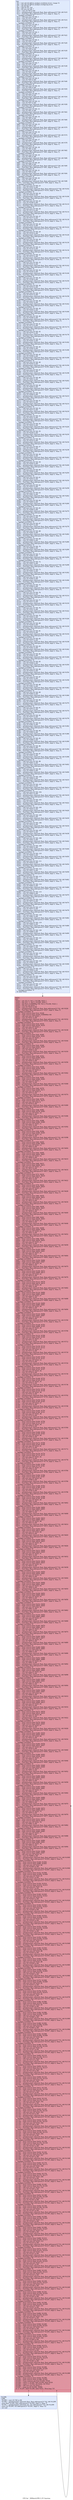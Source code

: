 digraph "CFG for '_Z6Match1PfS_S_Pi' function" {
	label="CFG for '_Z6Match1PfS_S_Pi' function";

	Node0x50b23f0 [shape=record,color="#3d50c3ff", style=filled, fillcolor="#b9d0f970",label="{%4:\l  %5 = tail call i32 @llvm.amdgcn.workitem.id.x(), !range !4\l  %6 = tail call i32 @llvm.amdgcn.workgroup.id.x()\l  %7 = shl i32 %6, 7\l  %8 = add i32 %7, %5\l  %9 = shl nsw i32 %8, 7\l  %10 = sext i32 %9 to i64\l  %11 = getelementptr inbounds float, float addrspace(1)* %0, i64 %10\l  %12 = load float, float addrspace(1)* %11, align 4, !tbaa !5,\l... !amdgpu.noclobber !9\l  %13 = add nuw nsw i32 %9, 1\l  %14 = sext i32 %13 to i64\l  %15 = getelementptr inbounds float, float addrspace(1)* %0, i64 %14\l  %16 = load float, float addrspace(1)* %15, align 4, !tbaa !5,\l... !amdgpu.noclobber !9\l  %17 = add nuw nsw i32 %9, 2\l  %18 = sext i32 %17 to i64\l  %19 = getelementptr inbounds float, float addrspace(1)* %0, i64 %18\l  %20 = load float, float addrspace(1)* %19, align 4, !tbaa !5,\l... !amdgpu.noclobber !9\l  %21 = add nuw nsw i32 %9, 3\l  %22 = sext i32 %21 to i64\l  %23 = getelementptr inbounds float, float addrspace(1)* %0, i64 %22\l  %24 = load float, float addrspace(1)* %23, align 4, !tbaa !5,\l... !amdgpu.noclobber !9\l  %25 = add nuw nsw i32 %9, 4\l  %26 = sext i32 %25 to i64\l  %27 = getelementptr inbounds float, float addrspace(1)* %0, i64 %26\l  %28 = load float, float addrspace(1)* %27, align 4, !tbaa !5,\l... !amdgpu.noclobber !9\l  %29 = add nuw nsw i32 %9, 5\l  %30 = sext i32 %29 to i64\l  %31 = getelementptr inbounds float, float addrspace(1)* %0, i64 %30\l  %32 = load float, float addrspace(1)* %31, align 4, !tbaa !5,\l... !amdgpu.noclobber !9\l  %33 = add nuw nsw i32 %9, 6\l  %34 = sext i32 %33 to i64\l  %35 = getelementptr inbounds float, float addrspace(1)* %0, i64 %34\l  %36 = load float, float addrspace(1)* %35, align 4, !tbaa !5,\l... !amdgpu.noclobber !9\l  %37 = add nuw nsw i32 %9, 7\l  %38 = sext i32 %37 to i64\l  %39 = getelementptr inbounds float, float addrspace(1)* %0, i64 %38\l  %40 = load float, float addrspace(1)* %39, align 4, !tbaa !5,\l... !amdgpu.noclobber !9\l  %41 = add nuw nsw i32 %9, 8\l  %42 = sext i32 %41 to i64\l  %43 = getelementptr inbounds float, float addrspace(1)* %0, i64 %42\l  %44 = load float, float addrspace(1)* %43, align 4, !tbaa !5,\l... !amdgpu.noclobber !9\l  %45 = add nuw nsw i32 %9, 9\l  %46 = sext i32 %45 to i64\l  %47 = getelementptr inbounds float, float addrspace(1)* %0, i64 %46\l  %48 = load float, float addrspace(1)* %47, align 4, !tbaa !5,\l... !amdgpu.noclobber !9\l  %49 = add nuw nsw i32 %9, 10\l  %50 = sext i32 %49 to i64\l  %51 = getelementptr inbounds float, float addrspace(1)* %0, i64 %50\l  %52 = load float, float addrspace(1)* %51, align 4, !tbaa !5,\l... !amdgpu.noclobber !9\l  %53 = add nuw nsw i32 %9, 11\l  %54 = sext i32 %53 to i64\l  %55 = getelementptr inbounds float, float addrspace(1)* %0, i64 %54\l  %56 = load float, float addrspace(1)* %55, align 4, !tbaa !5,\l... !amdgpu.noclobber !9\l  %57 = add nuw nsw i32 %9, 12\l  %58 = sext i32 %57 to i64\l  %59 = getelementptr inbounds float, float addrspace(1)* %0, i64 %58\l  %60 = load float, float addrspace(1)* %59, align 4, !tbaa !5,\l... !amdgpu.noclobber !9\l  %61 = add nuw nsw i32 %9, 13\l  %62 = sext i32 %61 to i64\l  %63 = getelementptr inbounds float, float addrspace(1)* %0, i64 %62\l  %64 = load float, float addrspace(1)* %63, align 4, !tbaa !5,\l... !amdgpu.noclobber !9\l  %65 = add nuw nsw i32 %9, 14\l  %66 = sext i32 %65 to i64\l  %67 = getelementptr inbounds float, float addrspace(1)* %0, i64 %66\l  %68 = load float, float addrspace(1)* %67, align 4, !tbaa !5,\l... !amdgpu.noclobber !9\l  %69 = add nuw nsw i32 %9, 15\l  %70 = sext i32 %69 to i64\l  %71 = getelementptr inbounds float, float addrspace(1)* %0, i64 %70\l  %72 = load float, float addrspace(1)* %71, align 4, !tbaa !5,\l... !amdgpu.noclobber !9\l  %73 = add nuw nsw i32 %9, 16\l  %74 = sext i32 %73 to i64\l  %75 = getelementptr inbounds float, float addrspace(1)* %0, i64 %74\l  %76 = load float, float addrspace(1)* %75, align 4, !tbaa !5,\l... !amdgpu.noclobber !9\l  %77 = add nuw nsw i32 %9, 17\l  %78 = sext i32 %77 to i64\l  %79 = getelementptr inbounds float, float addrspace(1)* %0, i64 %78\l  %80 = load float, float addrspace(1)* %79, align 4, !tbaa !5,\l... !amdgpu.noclobber !9\l  %81 = add nuw nsw i32 %9, 18\l  %82 = sext i32 %81 to i64\l  %83 = getelementptr inbounds float, float addrspace(1)* %0, i64 %82\l  %84 = load float, float addrspace(1)* %83, align 4, !tbaa !5,\l... !amdgpu.noclobber !9\l  %85 = add nuw nsw i32 %9, 19\l  %86 = sext i32 %85 to i64\l  %87 = getelementptr inbounds float, float addrspace(1)* %0, i64 %86\l  %88 = load float, float addrspace(1)* %87, align 4, !tbaa !5,\l... !amdgpu.noclobber !9\l  %89 = add nuw nsw i32 %9, 20\l  %90 = sext i32 %89 to i64\l  %91 = getelementptr inbounds float, float addrspace(1)* %0, i64 %90\l  %92 = load float, float addrspace(1)* %91, align 4, !tbaa !5,\l... !amdgpu.noclobber !9\l  %93 = add nuw nsw i32 %9, 21\l  %94 = sext i32 %93 to i64\l  %95 = getelementptr inbounds float, float addrspace(1)* %0, i64 %94\l  %96 = load float, float addrspace(1)* %95, align 4, !tbaa !5,\l... !amdgpu.noclobber !9\l  %97 = add nuw nsw i32 %9, 22\l  %98 = sext i32 %97 to i64\l  %99 = getelementptr inbounds float, float addrspace(1)* %0, i64 %98\l  %100 = load float, float addrspace(1)* %99, align 4, !tbaa !5,\l... !amdgpu.noclobber !9\l  %101 = add nuw nsw i32 %9, 23\l  %102 = sext i32 %101 to i64\l  %103 = getelementptr inbounds float, float addrspace(1)* %0, i64 %102\l  %104 = load float, float addrspace(1)* %103, align 4, !tbaa !5,\l... !amdgpu.noclobber !9\l  %105 = add nuw nsw i32 %9, 24\l  %106 = sext i32 %105 to i64\l  %107 = getelementptr inbounds float, float addrspace(1)* %0, i64 %106\l  %108 = load float, float addrspace(1)* %107, align 4, !tbaa !5,\l... !amdgpu.noclobber !9\l  %109 = add nuw nsw i32 %9, 25\l  %110 = sext i32 %109 to i64\l  %111 = getelementptr inbounds float, float addrspace(1)* %0, i64 %110\l  %112 = load float, float addrspace(1)* %111, align 4, !tbaa !5,\l... !amdgpu.noclobber !9\l  %113 = add nuw nsw i32 %9, 26\l  %114 = sext i32 %113 to i64\l  %115 = getelementptr inbounds float, float addrspace(1)* %0, i64 %114\l  %116 = load float, float addrspace(1)* %115, align 4, !tbaa !5,\l... !amdgpu.noclobber !9\l  %117 = add nuw nsw i32 %9, 27\l  %118 = sext i32 %117 to i64\l  %119 = getelementptr inbounds float, float addrspace(1)* %0, i64 %118\l  %120 = load float, float addrspace(1)* %119, align 4, !tbaa !5,\l... !amdgpu.noclobber !9\l  %121 = add nuw nsw i32 %9, 28\l  %122 = sext i32 %121 to i64\l  %123 = getelementptr inbounds float, float addrspace(1)* %0, i64 %122\l  %124 = load float, float addrspace(1)* %123, align 4, !tbaa !5,\l... !amdgpu.noclobber !9\l  %125 = add nuw nsw i32 %9, 29\l  %126 = sext i32 %125 to i64\l  %127 = getelementptr inbounds float, float addrspace(1)* %0, i64 %126\l  %128 = load float, float addrspace(1)* %127, align 4, !tbaa !5,\l... !amdgpu.noclobber !9\l  %129 = add nuw nsw i32 %9, 30\l  %130 = sext i32 %129 to i64\l  %131 = getelementptr inbounds float, float addrspace(1)* %0, i64 %130\l  %132 = load float, float addrspace(1)* %131, align 4, !tbaa !5,\l... !amdgpu.noclobber !9\l  %133 = add nuw nsw i32 %9, 31\l  %134 = sext i32 %133 to i64\l  %135 = getelementptr inbounds float, float addrspace(1)* %0, i64 %134\l  %136 = load float, float addrspace(1)* %135, align 4, !tbaa !5,\l... !amdgpu.noclobber !9\l  %137 = add nuw nsw i32 %9, 32\l  %138 = sext i32 %137 to i64\l  %139 = getelementptr inbounds float, float addrspace(1)* %0, i64 %138\l  %140 = load float, float addrspace(1)* %139, align 4, !tbaa !5,\l... !amdgpu.noclobber !9\l  %141 = add nuw nsw i32 %9, 33\l  %142 = sext i32 %141 to i64\l  %143 = getelementptr inbounds float, float addrspace(1)* %0, i64 %142\l  %144 = load float, float addrspace(1)* %143, align 4, !tbaa !5,\l... !amdgpu.noclobber !9\l  %145 = add nuw nsw i32 %9, 34\l  %146 = sext i32 %145 to i64\l  %147 = getelementptr inbounds float, float addrspace(1)* %0, i64 %146\l  %148 = load float, float addrspace(1)* %147, align 4, !tbaa !5,\l... !amdgpu.noclobber !9\l  %149 = add nuw nsw i32 %9, 35\l  %150 = sext i32 %149 to i64\l  %151 = getelementptr inbounds float, float addrspace(1)* %0, i64 %150\l  %152 = load float, float addrspace(1)* %151, align 4, !tbaa !5,\l... !amdgpu.noclobber !9\l  %153 = add nuw nsw i32 %9, 36\l  %154 = sext i32 %153 to i64\l  %155 = getelementptr inbounds float, float addrspace(1)* %0, i64 %154\l  %156 = load float, float addrspace(1)* %155, align 4, !tbaa !5,\l... !amdgpu.noclobber !9\l  %157 = add nuw nsw i32 %9, 37\l  %158 = sext i32 %157 to i64\l  %159 = getelementptr inbounds float, float addrspace(1)* %0, i64 %158\l  %160 = load float, float addrspace(1)* %159, align 4, !tbaa !5,\l... !amdgpu.noclobber !9\l  %161 = add nuw nsw i32 %9, 38\l  %162 = sext i32 %161 to i64\l  %163 = getelementptr inbounds float, float addrspace(1)* %0, i64 %162\l  %164 = load float, float addrspace(1)* %163, align 4, !tbaa !5,\l... !amdgpu.noclobber !9\l  %165 = add nuw nsw i32 %9, 39\l  %166 = sext i32 %165 to i64\l  %167 = getelementptr inbounds float, float addrspace(1)* %0, i64 %166\l  %168 = load float, float addrspace(1)* %167, align 4, !tbaa !5,\l... !amdgpu.noclobber !9\l  %169 = add nuw nsw i32 %9, 40\l  %170 = sext i32 %169 to i64\l  %171 = getelementptr inbounds float, float addrspace(1)* %0, i64 %170\l  %172 = load float, float addrspace(1)* %171, align 4, !tbaa !5,\l... !amdgpu.noclobber !9\l  %173 = add nuw nsw i32 %9, 41\l  %174 = sext i32 %173 to i64\l  %175 = getelementptr inbounds float, float addrspace(1)* %0, i64 %174\l  %176 = load float, float addrspace(1)* %175, align 4, !tbaa !5,\l... !amdgpu.noclobber !9\l  %177 = add nuw nsw i32 %9, 42\l  %178 = sext i32 %177 to i64\l  %179 = getelementptr inbounds float, float addrspace(1)* %0, i64 %178\l  %180 = load float, float addrspace(1)* %179, align 4, !tbaa !5,\l... !amdgpu.noclobber !9\l  %181 = add nuw nsw i32 %9, 43\l  %182 = sext i32 %181 to i64\l  %183 = getelementptr inbounds float, float addrspace(1)* %0, i64 %182\l  %184 = load float, float addrspace(1)* %183, align 4, !tbaa !5,\l... !amdgpu.noclobber !9\l  %185 = add nuw nsw i32 %9, 44\l  %186 = sext i32 %185 to i64\l  %187 = getelementptr inbounds float, float addrspace(1)* %0, i64 %186\l  %188 = load float, float addrspace(1)* %187, align 4, !tbaa !5,\l... !amdgpu.noclobber !9\l  %189 = add nuw nsw i32 %9, 45\l  %190 = sext i32 %189 to i64\l  %191 = getelementptr inbounds float, float addrspace(1)* %0, i64 %190\l  %192 = load float, float addrspace(1)* %191, align 4, !tbaa !5,\l... !amdgpu.noclobber !9\l  %193 = add nuw nsw i32 %9, 46\l  %194 = sext i32 %193 to i64\l  %195 = getelementptr inbounds float, float addrspace(1)* %0, i64 %194\l  %196 = load float, float addrspace(1)* %195, align 4, !tbaa !5,\l... !amdgpu.noclobber !9\l  %197 = add nuw nsw i32 %9, 47\l  %198 = sext i32 %197 to i64\l  %199 = getelementptr inbounds float, float addrspace(1)* %0, i64 %198\l  %200 = load float, float addrspace(1)* %199, align 4, !tbaa !5,\l... !amdgpu.noclobber !9\l  %201 = add nuw nsw i32 %9, 48\l  %202 = sext i32 %201 to i64\l  %203 = getelementptr inbounds float, float addrspace(1)* %0, i64 %202\l  %204 = load float, float addrspace(1)* %203, align 4, !tbaa !5,\l... !amdgpu.noclobber !9\l  %205 = add nuw nsw i32 %9, 49\l  %206 = sext i32 %205 to i64\l  %207 = getelementptr inbounds float, float addrspace(1)* %0, i64 %206\l  %208 = load float, float addrspace(1)* %207, align 4, !tbaa !5,\l... !amdgpu.noclobber !9\l  %209 = add nuw nsw i32 %9, 50\l  %210 = sext i32 %209 to i64\l  %211 = getelementptr inbounds float, float addrspace(1)* %0, i64 %210\l  %212 = load float, float addrspace(1)* %211, align 4, !tbaa !5,\l... !amdgpu.noclobber !9\l  %213 = add nuw nsw i32 %9, 51\l  %214 = sext i32 %213 to i64\l  %215 = getelementptr inbounds float, float addrspace(1)* %0, i64 %214\l  %216 = load float, float addrspace(1)* %215, align 4, !tbaa !5,\l... !amdgpu.noclobber !9\l  %217 = add nuw nsw i32 %9, 52\l  %218 = sext i32 %217 to i64\l  %219 = getelementptr inbounds float, float addrspace(1)* %0, i64 %218\l  %220 = load float, float addrspace(1)* %219, align 4, !tbaa !5,\l... !amdgpu.noclobber !9\l  %221 = add nuw nsw i32 %9, 53\l  %222 = sext i32 %221 to i64\l  %223 = getelementptr inbounds float, float addrspace(1)* %0, i64 %222\l  %224 = load float, float addrspace(1)* %223, align 4, !tbaa !5,\l... !amdgpu.noclobber !9\l  %225 = add nuw nsw i32 %9, 54\l  %226 = sext i32 %225 to i64\l  %227 = getelementptr inbounds float, float addrspace(1)* %0, i64 %226\l  %228 = load float, float addrspace(1)* %227, align 4, !tbaa !5,\l... !amdgpu.noclobber !9\l  %229 = add nuw nsw i32 %9, 55\l  %230 = sext i32 %229 to i64\l  %231 = getelementptr inbounds float, float addrspace(1)* %0, i64 %230\l  %232 = load float, float addrspace(1)* %231, align 4, !tbaa !5,\l... !amdgpu.noclobber !9\l  %233 = add nuw nsw i32 %9, 56\l  %234 = sext i32 %233 to i64\l  %235 = getelementptr inbounds float, float addrspace(1)* %0, i64 %234\l  %236 = load float, float addrspace(1)* %235, align 4, !tbaa !5,\l... !amdgpu.noclobber !9\l  %237 = add nuw nsw i32 %9, 57\l  %238 = sext i32 %237 to i64\l  %239 = getelementptr inbounds float, float addrspace(1)* %0, i64 %238\l  %240 = load float, float addrspace(1)* %239, align 4, !tbaa !5,\l... !amdgpu.noclobber !9\l  %241 = add nuw nsw i32 %9, 58\l  %242 = sext i32 %241 to i64\l  %243 = getelementptr inbounds float, float addrspace(1)* %0, i64 %242\l  %244 = load float, float addrspace(1)* %243, align 4, !tbaa !5,\l... !amdgpu.noclobber !9\l  %245 = add nuw nsw i32 %9, 59\l  %246 = sext i32 %245 to i64\l  %247 = getelementptr inbounds float, float addrspace(1)* %0, i64 %246\l  %248 = load float, float addrspace(1)* %247, align 4, !tbaa !5,\l... !amdgpu.noclobber !9\l  %249 = add nuw nsw i32 %9, 60\l  %250 = sext i32 %249 to i64\l  %251 = getelementptr inbounds float, float addrspace(1)* %0, i64 %250\l  %252 = load float, float addrspace(1)* %251, align 4, !tbaa !5,\l... !amdgpu.noclobber !9\l  %253 = add nuw nsw i32 %9, 61\l  %254 = sext i32 %253 to i64\l  %255 = getelementptr inbounds float, float addrspace(1)* %0, i64 %254\l  %256 = load float, float addrspace(1)* %255, align 4, !tbaa !5,\l... !amdgpu.noclobber !9\l  %257 = add nuw nsw i32 %9, 62\l  %258 = sext i32 %257 to i64\l  %259 = getelementptr inbounds float, float addrspace(1)* %0, i64 %258\l  %260 = load float, float addrspace(1)* %259, align 4, !tbaa !5,\l... !amdgpu.noclobber !9\l  %261 = add nuw nsw i32 %9, 63\l  %262 = sext i32 %261 to i64\l  %263 = getelementptr inbounds float, float addrspace(1)* %0, i64 %262\l  %264 = load float, float addrspace(1)* %263, align 4, !tbaa !5,\l... !amdgpu.noclobber !9\l  %265 = add nuw nsw i32 %9, 64\l  %266 = sext i32 %265 to i64\l  %267 = getelementptr inbounds float, float addrspace(1)* %0, i64 %266\l  %268 = load float, float addrspace(1)* %267, align 4, !tbaa !5,\l... !amdgpu.noclobber !9\l  %269 = add nuw nsw i32 %9, 65\l  %270 = sext i32 %269 to i64\l  %271 = getelementptr inbounds float, float addrspace(1)* %0, i64 %270\l  %272 = load float, float addrspace(1)* %271, align 4, !tbaa !5,\l... !amdgpu.noclobber !9\l  %273 = add nuw nsw i32 %9, 66\l  %274 = sext i32 %273 to i64\l  %275 = getelementptr inbounds float, float addrspace(1)* %0, i64 %274\l  %276 = load float, float addrspace(1)* %275, align 4, !tbaa !5,\l... !amdgpu.noclobber !9\l  %277 = add nuw nsw i32 %9, 67\l  %278 = sext i32 %277 to i64\l  %279 = getelementptr inbounds float, float addrspace(1)* %0, i64 %278\l  %280 = load float, float addrspace(1)* %279, align 4, !tbaa !5,\l... !amdgpu.noclobber !9\l  %281 = add nuw nsw i32 %9, 68\l  %282 = sext i32 %281 to i64\l  %283 = getelementptr inbounds float, float addrspace(1)* %0, i64 %282\l  %284 = load float, float addrspace(1)* %283, align 4, !tbaa !5,\l... !amdgpu.noclobber !9\l  %285 = add nuw nsw i32 %9, 69\l  %286 = sext i32 %285 to i64\l  %287 = getelementptr inbounds float, float addrspace(1)* %0, i64 %286\l  %288 = load float, float addrspace(1)* %287, align 4, !tbaa !5,\l... !amdgpu.noclobber !9\l  %289 = add nuw nsw i32 %9, 70\l  %290 = sext i32 %289 to i64\l  %291 = getelementptr inbounds float, float addrspace(1)* %0, i64 %290\l  %292 = load float, float addrspace(1)* %291, align 4, !tbaa !5,\l... !amdgpu.noclobber !9\l  %293 = add nuw nsw i32 %9, 71\l  %294 = sext i32 %293 to i64\l  %295 = getelementptr inbounds float, float addrspace(1)* %0, i64 %294\l  %296 = load float, float addrspace(1)* %295, align 4, !tbaa !5,\l... !amdgpu.noclobber !9\l  %297 = add nuw nsw i32 %9, 72\l  %298 = sext i32 %297 to i64\l  %299 = getelementptr inbounds float, float addrspace(1)* %0, i64 %298\l  %300 = load float, float addrspace(1)* %299, align 4, !tbaa !5,\l... !amdgpu.noclobber !9\l  %301 = add nuw nsw i32 %9, 73\l  %302 = sext i32 %301 to i64\l  %303 = getelementptr inbounds float, float addrspace(1)* %0, i64 %302\l  %304 = load float, float addrspace(1)* %303, align 4, !tbaa !5,\l... !amdgpu.noclobber !9\l  %305 = add nuw nsw i32 %9, 74\l  %306 = sext i32 %305 to i64\l  %307 = getelementptr inbounds float, float addrspace(1)* %0, i64 %306\l  %308 = load float, float addrspace(1)* %307, align 4, !tbaa !5,\l... !amdgpu.noclobber !9\l  %309 = add nuw nsw i32 %9, 75\l  %310 = sext i32 %309 to i64\l  %311 = getelementptr inbounds float, float addrspace(1)* %0, i64 %310\l  %312 = load float, float addrspace(1)* %311, align 4, !tbaa !5,\l... !amdgpu.noclobber !9\l  %313 = add nuw nsw i32 %9, 76\l  %314 = sext i32 %313 to i64\l  %315 = getelementptr inbounds float, float addrspace(1)* %0, i64 %314\l  %316 = load float, float addrspace(1)* %315, align 4, !tbaa !5,\l... !amdgpu.noclobber !9\l  %317 = add nuw nsw i32 %9, 77\l  %318 = sext i32 %317 to i64\l  %319 = getelementptr inbounds float, float addrspace(1)* %0, i64 %318\l  %320 = load float, float addrspace(1)* %319, align 4, !tbaa !5,\l... !amdgpu.noclobber !9\l  %321 = add nuw nsw i32 %9, 78\l  %322 = sext i32 %321 to i64\l  %323 = getelementptr inbounds float, float addrspace(1)* %0, i64 %322\l  %324 = load float, float addrspace(1)* %323, align 4, !tbaa !5,\l... !amdgpu.noclobber !9\l  %325 = add nuw nsw i32 %9, 79\l  %326 = sext i32 %325 to i64\l  %327 = getelementptr inbounds float, float addrspace(1)* %0, i64 %326\l  %328 = load float, float addrspace(1)* %327, align 4, !tbaa !5,\l... !amdgpu.noclobber !9\l  %329 = add nuw nsw i32 %9, 80\l  %330 = sext i32 %329 to i64\l  %331 = getelementptr inbounds float, float addrspace(1)* %0, i64 %330\l  %332 = load float, float addrspace(1)* %331, align 4, !tbaa !5,\l... !amdgpu.noclobber !9\l  %333 = add nuw nsw i32 %9, 81\l  %334 = sext i32 %333 to i64\l  %335 = getelementptr inbounds float, float addrspace(1)* %0, i64 %334\l  %336 = load float, float addrspace(1)* %335, align 4, !tbaa !5,\l... !amdgpu.noclobber !9\l  %337 = add nuw nsw i32 %9, 82\l  %338 = sext i32 %337 to i64\l  %339 = getelementptr inbounds float, float addrspace(1)* %0, i64 %338\l  %340 = load float, float addrspace(1)* %339, align 4, !tbaa !5,\l... !amdgpu.noclobber !9\l  %341 = add nuw nsw i32 %9, 83\l  %342 = sext i32 %341 to i64\l  %343 = getelementptr inbounds float, float addrspace(1)* %0, i64 %342\l  %344 = load float, float addrspace(1)* %343, align 4, !tbaa !5,\l... !amdgpu.noclobber !9\l  %345 = add nuw nsw i32 %9, 84\l  %346 = sext i32 %345 to i64\l  %347 = getelementptr inbounds float, float addrspace(1)* %0, i64 %346\l  %348 = load float, float addrspace(1)* %347, align 4, !tbaa !5,\l... !amdgpu.noclobber !9\l  %349 = add nuw nsw i32 %9, 85\l  %350 = sext i32 %349 to i64\l  %351 = getelementptr inbounds float, float addrspace(1)* %0, i64 %350\l  %352 = load float, float addrspace(1)* %351, align 4, !tbaa !5,\l... !amdgpu.noclobber !9\l  %353 = add nuw nsw i32 %9, 86\l  %354 = sext i32 %353 to i64\l  %355 = getelementptr inbounds float, float addrspace(1)* %0, i64 %354\l  %356 = load float, float addrspace(1)* %355, align 4, !tbaa !5,\l... !amdgpu.noclobber !9\l  %357 = add nuw nsw i32 %9, 87\l  %358 = sext i32 %357 to i64\l  %359 = getelementptr inbounds float, float addrspace(1)* %0, i64 %358\l  %360 = load float, float addrspace(1)* %359, align 4, !tbaa !5,\l... !amdgpu.noclobber !9\l  %361 = add nuw nsw i32 %9, 88\l  %362 = sext i32 %361 to i64\l  %363 = getelementptr inbounds float, float addrspace(1)* %0, i64 %362\l  %364 = load float, float addrspace(1)* %363, align 4, !tbaa !5,\l... !amdgpu.noclobber !9\l  %365 = add nuw nsw i32 %9, 89\l  %366 = sext i32 %365 to i64\l  %367 = getelementptr inbounds float, float addrspace(1)* %0, i64 %366\l  %368 = load float, float addrspace(1)* %367, align 4, !tbaa !5,\l... !amdgpu.noclobber !9\l  %369 = add nuw nsw i32 %9, 90\l  %370 = sext i32 %369 to i64\l  %371 = getelementptr inbounds float, float addrspace(1)* %0, i64 %370\l  %372 = load float, float addrspace(1)* %371, align 4, !tbaa !5,\l... !amdgpu.noclobber !9\l  %373 = add nuw nsw i32 %9, 91\l  %374 = sext i32 %373 to i64\l  %375 = getelementptr inbounds float, float addrspace(1)* %0, i64 %374\l  %376 = load float, float addrspace(1)* %375, align 4, !tbaa !5,\l... !amdgpu.noclobber !9\l  %377 = add nuw nsw i32 %9, 92\l  %378 = sext i32 %377 to i64\l  %379 = getelementptr inbounds float, float addrspace(1)* %0, i64 %378\l  %380 = load float, float addrspace(1)* %379, align 4, !tbaa !5,\l... !amdgpu.noclobber !9\l  %381 = add nuw nsw i32 %9, 93\l  %382 = sext i32 %381 to i64\l  %383 = getelementptr inbounds float, float addrspace(1)* %0, i64 %382\l  %384 = load float, float addrspace(1)* %383, align 4, !tbaa !5,\l... !amdgpu.noclobber !9\l  %385 = add nuw nsw i32 %9, 94\l  %386 = sext i32 %385 to i64\l  %387 = getelementptr inbounds float, float addrspace(1)* %0, i64 %386\l  %388 = load float, float addrspace(1)* %387, align 4, !tbaa !5,\l... !amdgpu.noclobber !9\l  %389 = add nuw nsw i32 %9, 95\l  %390 = sext i32 %389 to i64\l  %391 = getelementptr inbounds float, float addrspace(1)* %0, i64 %390\l  %392 = load float, float addrspace(1)* %391, align 4, !tbaa !5,\l... !amdgpu.noclobber !9\l  %393 = add nuw nsw i32 %9, 96\l  %394 = sext i32 %393 to i64\l  %395 = getelementptr inbounds float, float addrspace(1)* %0, i64 %394\l  %396 = load float, float addrspace(1)* %395, align 4, !tbaa !5,\l... !amdgpu.noclobber !9\l  %397 = add nuw nsw i32 %9, 97\l  %398 = sext i32 %397 to i64\l  %399 = getelementptr inbounds float, float addrspace(1)* %0, i64 %398\l  %400 = load float, float addrspace(1)* %399, align 4, !tbaa !5,\l... !amdgpu.noclobber !9\l  %401 = add nuw nsw i32 %9, 98\l  %402 = sext i32 %401 to i64\l  %403 = getelementptr inbounds float, float addrspace(1)* %0, i64 %402\l  %404 = load float, float addrspace(1)* %403, align 4, !tbaa !5,\l... !amdgpu.noclobber !9\l  %405 = add nuw nsw i32 %9, 99\l  %406 = sext i32 %405 to i64\l  %407 = getelementptr inbounds float, float addrspace(1)* %0, i64 %406\l  %408 = load float, float addrspace(1)* %407, align 4, !tbaa !5,\l... !amdgpu.noclobber !9\l  %409 = add nuw nsw i32 %9, 100\l  %410 = sext i32 %409 to i64\l  %411 = getelementptr inbounds float, float addrspace(1)* %0, i64 %410\l  %412 = load float, float addrspace(1)* %411, align 4, !tbaa !5,\l... !amdgpu.noclobber !9\l  %413 = add nuw nsw i32 %9, 101\l  %414 = sext i32 %413 to i64\l  %415 = getelementptr inbounds float, float addrspace(1)* %0, i64 %414\l  %416 = load float, float addrspace(1)* %415, align 4, !tbaa !5,\l... !amdgpu.noclobber !9\l  %417 = add nuw nsw i32 %9, 102\l  %418 = sext i32 %417 to i64\l  %419 = getelementptr inbounds float, float addrspace(1)* %0, i64 %418\l  %420 = load float, float addrspace(1)* %419, align 4, !tbaa !5,\l... !amdgpu.noclobber !9\l  %421 = add nuw nsw i32 %9, 103\l  %422 = sext i32 %421 to i64\l  %423 = getelementptr inbounds float, float addrspace(1)* %0, i64 %422\l  %424 = load float, float addrspace(1)* %423, align 4, !tbaa !5,\l... !amdgpu.noclobber !9\l  %425 = add nuw nsw i32 %9, 104\l  %426 = sext i32 %425 to i64\l  %427 = getelementptr inbounds float, float addrspace(1)* %0, i64 %426\l  %428 = load float, float addrspace(1)* %427, align 4, !tbaa !5,\l... !amdgpu.noclobber !9\l  %429 = add nuw nsw i32 %9, 105\l  %430 = sext i32 %429 to i64\l  %431 = getelementptr inbounds float, float addrspace(1)* %0, i64 %430\l  %432 = load float, float addrspace(1)* %431, align 4, !tbaa !5,\l... !amdgpu.noclobber !9\l  %433 = add nuw nsw i32 %9, 106\l  %434 = sext i32 %433 to i64\l  %435 = getelementptr inbounds float, float addrspace(1)* %0, i64 %434\l  %436 = load float, float addrspace(1)* %435, align 4, !tbaa !5,\l... !amdgpu.noclobber !9\l  %437 = add nuw nsw i32 %9, 107\l  %438 = sext i32 %437 to i64\l  %439 = getelementptr inbounds float, float addrspace(1)* %0, i64 %438\l  %440 = load float, float addrspace(1)* %439, align 4, !tbaa !5,\l... !amdgpu.noclobber !9\l  %441 = add nuw nsw i32 %9, 108\l  %442 = sext i32 %441 to i64\l  %443 = getelementptr inbounds float, float addrspace(1)* %0, i64 %442\l  %444 = load float, float addrspace(1)* %443, align 4, !tbaa !5,\l... !amdgpu.noclobber !9\l  %445 = add nuw nsw i32 %9, 109\l  %446 = sext i32 %445 to i64\l  %447 = getelementptr inbounds float, float addrspace(1)* %0, i64 %446\l  %448 = load float, float addrspace(1)* %447, align 4, !tbaa !5,\l... !amdgpu.noclobber !9\l  %449 = add nuw nsw i32 %9, 110\l  %450 = sext i32 %449 to i64\l  %451 = getelementptr inbounds float, float addrspace(1)* %0, i64 %450\l  %452 = load float, float addrspace(1)* %451, align 4, !tbaa !5,\l... !amdgpu.noclobber !9\l  %453 = add nuw nsw i32 %9, 111\l  %454 = sext i32 %453 to i64\l  %455 = getelementptr inbounds float, float addrspace(1)* %0, i64 %454\l  %456 = load float, float addrspace(1)* %455, align 4, !tbaa !5,\l... !amdgpu.noclobber !9\l  %457 = add nuw nsw i32 %9, 112\l  %458 = sext i32 %457 to i64\l  %459 = getelementptr inbounds float, float addrspace(1)* %0, i64 %458\l  %460 = load float, float addrspace(1)* %459, align 4, !tbaa !5,\l... !amdgpu.noclobber !9\l  %461 = add nuw nsw i32 %9, 113\l  %462 = sext i32 %461 to i64\l  %463 = getelementptr inbounds float, float addrspace(1)* %0, i64 %462\l  %464 = load float, float addrspace(1)* %463, align 4, !tbaa !5,\l... !amdgpu.noclobber !9\l  %465 = add nuw nsw i32 %9, 114\l  %466 = sext i32 %465 to i64\l  %467 = getelementptr inbounds float, float addrspace(1)* %0, i64 %466\l  %468 = load float, float addrspace(1)* %467, align 4, !tbaa !5,\l... !amdgpu.noclobber !9\l  %469 = add nuw nsw i32 %9, 115\l  %470 = sext i32 %469 to i64\l  %471 = getelementptr inbounds float, float addrspace(1)* %0, i64 %470\l  %472 = load float, float addrspace(1)* %471, align 4, !tbaa !5,\l... !amdgpu.noclobber !9\l  %473 = add nuw nsw i32 %9, 116\l  %474 = sext i32 %473 to i64\l  %475 = getelementptr inbounds float, float addrspace(1)* %0, i64 %474\l  %476 = load float, float addrspace(1)* %475, align 4, !tbaa !5,\l... !amdgpu.noclobber !9\l  %477 = add nuw nsw i32 %9, 117\l  %478 = sext i32 %477 to i64\l  %479 = getelementptr inbounds float, float addrspace(1)* %0, i64 %478\l  %480 = load float, float addrspace(1)* %479, align 4, !tbaa !5,\l... !amdgpu.noclobber !9\l  %481 = add nuw nsw i32 %9, 118\l  %482 = sext i32 %481 to i64\l  %483 = getelementptr inbounds float, float addrspace(1)* %0, i64 %482\l  %484 = load float, float addrspace(1)* %483, align 4, !tbaa !5,\l... !amdgpu.noclobber !9\l  %485 = add nuw nsw i32 %9, 119\l  %486 = sext i32 %485 to i64\l  %487 = getelementptr inbounds float, float addrspace(1)* %0, i64 %486\l  %488 = load float, float addrspace(1)* %487, align 4, !tbaa !5,\l... !amdgpu.noclobber !9\l  %489 = add nuw nsw i32 %9, 120\l  %490 = sext i32 %489 to i64\l  %491 = getelementptr inbounds float, float addrspace(1)* %0, i64 %490\l  %492 = load float, float addrspace(1)* %491, align 4, !tbaa !5,\l... !amdgpu.noclobber !9\l  %493 = add nuw nsw i32 %9, 121\l  %494 = sext i32 %493 to i64\l  %495 = getelementptr inbounds float, float addrspace(1)* %0, i64 %494\l  %496 = load float, float addrspace(1)* %495, align 4, !tbaa !5,\l... !amdgpu.noclobber !9\l  %497 = add nuw nsw i32 %9, 122\l  %498 = sext i32 %497 to i64\l  %499 = getelementptr inbounds float, float addrspace(1)* %0, i64 %498\l  %500 = load float, float addrspace(1)* %499, align 4, !tbaa !5,\l... !amdgpu.noclobber !9\l  %501 = add nuw nsw i32 %9, 123\l  %502 = sext i32 %501 to i64\l  %503 = getelementptr inbounds float, float addrspace(1)* %0, i64 %502\l  %504 = load float, float addrspace(1)* %503, align 4, !tbaa !5,\l... !amdgpu.noclobber !9\l  %505 = add nuw nsw i32 %9, 124\l  %506 = sext i32 %505 to i64\l  %507 = getelementptr inbounds float, float addrspace(1)* %0, i64 %506\l  %508 = load float, float addrspace(1)* %507, align 4, !tbaa !5,\l... !amdgpu.noclobber !9\l  %509 = add nuw nsw i32 %9, 125\l  %510 = sext i32 %509 to i64\l  %511 = getelementptr inbounds float, float addrspace(1)* %0, i64 %510\l  %512 = load float, float addrspace(1)* %511, align 4, !tbaa !5,\l... !amdgpu.noclobber !9\l  %513 = add nuw nsw i32 %9, 126\l  %514 = sext i32 %513 to i64\l  %515 = getelementptr inbounds float, float addrspace(1)* %0, i64 %514\l  %516 = load float, float addrspace(1)* %515, align 4, !tbaa !5,\l... !amdgpu.noclobber !9\l  %517 = add nuw nsw i32 %9, 127\l  %518 = sext i32 %517 to i64\l  %519 = getelementptr inbounds float, float addrspace(1)* %0, i64 %518\l  %520 = load float, float addrspace(1)* %519, align 4, !tbaa !5,\l... !amdgpu.noclobber !9\l  br label %521\l}"];
	Node0x50b23f0 -> Node0x50c0db0;
	Node0x50c0db0 [shape=record,color="#b70d28ff", style=filled, fillcolor="#b70d2870",label="{%521:\l521:                                              \l  %522 = phi i32 [ 0, %4 ], [ %1296, %521 ]\l  %523 = phi i32 [ -1, %4 ], [ %1295, %521 ]\l  %524 = phi float [ 0.000000e+00, %4 ], [ %1294, %521 ]\l  %525 = shl nsw i32 %522, 7\l  %526 = zext i32 %525 to i64\l  %527 = getelementptr inbounds float, float addrspace(1)* %1, i64 %526\l  %528 = load float, float addrspace(1)* %527, align 4, !tbaa !5,\l... !amdgpu.noclobber !9\l  %529 = fmul contract float %12, %528\l  %530 = fadd contract float %529, 0.000000e+00\l  %531 = add nuw nsw i32 %525, 1\l  %532 = zext i32 %531 to i64\l  %533 = getelementptr inbounds float, float addrspace(1)* %1, i64 %532\l  %534 = load float, float addrspace(1)* %533, align 4, !tbaa !5,\l... !amdgpu.noclobber !9\l  %535 = fmul contract float %16, %534\l  %536 = fadd contract float %530, %535\l  %537 = add nuw nsw i32 %525, 2\l  %538 = zext i32 %537 to i64\l  %539 = getelementptr inbounds float, float addrspace(1)* %1, i64 %538\l  %540 = load float, float addrspace(1)* %539, align 4, !tbaa !5,\l... !amdgpu.noclobber !9\l  %541 = fmul contract float %20, %540\l  %542 = fadd contract float %536, %541\l  %543 = add nuw nsw i32 %525, 3\l  %544 = zext i32 %543 to i64\l  %545 = getelementptr inbounds float, float addrspace(1)* %1, i64 %544\l  %546 = load float, float addrspace(1)* %545, align 4, !tbaa !5,\l... !amdgpu.noclobber !9\l  %547 = fmul contract float %24, %546\l  %548 = fadd contract float %542, %547\l  %549 = add nuw nsw i32 %525, 4\l  %550 = zext i32 %549 to i64\l  %551 = getelementptr inbounds float, float addrspace(1)* %1, i64 %550\l  %552 = load float, float addrspace(1)* %551, align 4, !tbaa !5,\l... !amdgpu.noclobber !9\l  %553 = fmul contract float %28, %552\l  %554 = fadd contract float %548, %553\l  %555 = add nuw nsw i32 %525, 5\l  %556 = zext i32 %555 to i64\l  %557 = getelementptr inbounds float, float addrspace(1)* %1, i64 %556\l  %558 = load float, float addrspace(1)* %557, align 4, !tbaa !5,\l... !amdgpu.noclobber !9\l  %559 = fmul contract float %32, %558\l  %560 = fadd contract float %554, %559\l  %561 = add nuw nsw i32 %525, 6\l  %562 = zext i32 %561 to i64\l  %563 = getelementptr inbounds float, float addrspace(1)* %1, i64 %562\l  %564 = load float, float addrspace(1)* %563, align 4, !tbaa !5,\l... !amdgpu.noclobber !9\l  %565 = fmul contract float %36, %564\l  %566 = fadd contract float %560, %565\l  %567 = add nuw nsw i32 %525, 7\l  %568 = zext i32 %567 to i64\l  %569 = getelementptr inbounds float, float addrspace(1)* %1, i64 %568\l  %570 = load float, float addrspace(1)* %569, align 4, !tbaa !5,\l... !amdgpu.noclobber !9\l  %571 = fmul contract float %40, %570\l  %572 = fadd contract float %566, %571\l  %573 = add nuw nsw i32 %525, 8\l  %574 = zext i32 %573 to i64\l  %575 = getelementptr inbounds float, float addrspace(1)* %1, i64 %574\l  %576 = load float, float addrspace(1)* %575, align 4, !tbaa !5,\l... !amdgpu.noclobber !9\l  %577 = fmul contract float %44, %576\l  %578 = fadd contract float %572, %577\l  %579 = add nuw nsw i32 %525, 9\l  %580 = zext i32 %579 to i64\l  %581 = getelementptr inbounds float, float addrspace(1)* %1, i64 %580\l  %582 = load float, float addrspace(1)* %581, align 4, !tbaa !5,\l... !amdgpu.noclobber !9\l  %583 = fmul contract float %48, %582\l  %584 = fadd contract float %578, %583\l  %585 = add nuw nsw i32 %525, 10\l  %586 = zext i32 %585 to i64\l  %587 = getelementptr inbounds float, float addrspace(1)* %1, i64 %586\l  %588 = load float, float addrspace(1)* %587, align 4, !tbaa !5,\l... !amdgpu.noclobber !9\l  %589 = fmul contract float %52, %588\l  %590 = fadd contract float %584, %589\l  %591 = add nuw nsw i32 %525, 11\l  %592 = zext i32 %591 to i64\l  %593 = getelementptr inbounds float, float addrspace(1)* %1, i64 %592\l  %594 = load float, float addrspace(1)* %593, align 4, !tbaa !5,\l... !amdgpu.noclobber !9\l  %595 = fmul contract float %56, %594\l  %596 = fadd contract float %590, %595\l  %597 = add nuw nsw i32 %525, 12\l  %598 = zext i32 %597 to i64\l  %599 = getelementptr inbounds float, float addrspace(1)* %1, i64 %598\l  %600 = load float, float addrspace(1)* %599, align 4, !tbaa !5,\l... !amdgpu.noclobber !9\l  %601 = fmul contract float %60, %600\l  %602 = fadd contract float %596, %601\l  %603 = add nuw nsw i32 %525, 13\l  %604 = zext i32 %603 to i64\l  %605 = getelementptr inbounds float, float addrspace(1)* %1, i64 %604\l  %606 = load float, float addrspace(1)* %605, align 4, !tbaa !5,\l... !amdgpu.noclobber !9\l  %607 = fmul contract float %64, %606\l  %608 = fadd contract float %602, %607\l  %609 = add nuw nsw i32 %525, 14\l  %610 = zext i32 %609 to i64\l  %611 = getelementptr inbounds float, float addrspace(1)* %1, i64 %610\l  %612 = load float, float addrspace(1)* %611, align 4, !tbaa !5,\l... !amdgpu.noclobber !9\l  %613 = fmul contract float %68, %612\l  %614 = fadd contract float %608, %613\l  %615 = add nuw nsw i32 %525, 15\l  %616 = zext i32 %615 to i64\l  %617 = getelementptr inbounds float, float addrspace(1)* %1, i64 %616\l  %618 = load float, float addrspace(1)* %617, align 4, !tbaa !5,\l... !amdgpu.noclobber !9\l  %619 = fmul contract float %72, %618\l  %620 = fadd contract float %614, %619\l  %621 = add nuw nsw i32 %525, 16\l  %622 = zext i32 %621 to i64\l  %623 = getelementptr inbounds float, float addrspace(1)* %1, i64 %622\l  %624 = load float, float addrspace(1)* %623, align 4, !tbaa !5,\l... !amdgpu.noclobber !9\l  %625 = fmul contract float %76, %624\l  %626 = fadd contract float %620, %625\l  %627 = add nuw nsw i32 %525, 17\l  %628 = zext i32 %627 to i64\l  %629 = getelementptr inbounds float, float addrspace(1)* %1, i64 %628\l  %630 = load float, float addrspace(1)* %629, align 4, !tbaa !5,\l... !amdgpu.noclobber !9\l  %631 = fmul contract float %80, %630\l  %632 = fadd contract float %626, %631\l  %633 = add nuw nsw i32 %525, 18\l  %634 = zext i32 %633 to i64\l  %635 = getelementptr inbounds float, float addrspace(1)* %1, i64 %634\l  %636 = load float, float addrspace(1)* %635, align 4, !tbaa !5,\l... !amdgpu.noclobber !9\l  %637 = fmul contract float %84, %636\l  %638 = fadd contract float %632, %637\l  %639 = add nuw nsw i32 %525, 19\l  %640 = zext i32 %639 to i64\l  %641 = getelementptr inbounds float, float addrspace(1)* %1, i64 %640\l  %642 = load float, float addrspace(1)* %641, align 4, !tbaa !5,\l... !amdgpu.noclobber !9\l  %643 = fmul contract float %88, %642\l  %644 = fadd contract float %638, %643\l  %645 = add nuw nsw i32 %525, 20\l  %646 = zext i32 %645 to i64\l  %647 = getelementptr inbounds float, float addrspace(1)* %1, i64 %646\l  %648 = load float, float addrspace(1)* %647, align 4, !tbaa !5,\l... !amdgpu.noclobber !9\l  %649 = fmul contract float %92, %648\l  %650 = fadd contract float %644, %649\l  %651 = add nuw nsw i32 %525, 21\l  %652 = zext i32 %651 to i64\l  %653 = getelementptr inbounds float, float addrspace(1)* %1, i64 %652\l  %654 = load float, float addrspace(1)* %653, align 4, !tbaa !5,\l... !amdgpu.noclobber !9\l  %655 = fmul contract float %96, %654\l  %656 = fadd contract float %650, %655\l  %657 = add nuw nsw i32 %525, 22\l  %658 = zext i32 %657 to i64\l  %659 = getelementptr inbounds float, float addrspace(1)* %1, i64 %658\l  %660 = load float, float addrspace(1)* %659, align 4, !tbaa !5,\l... !amdgpu.noclobber !9\l  %661 = fmul contract float %100, %660\l  %662 = fadd contract float %656, %661\l  %663 = add nuw nsw i32 %525, 23\l  %664 = zext i32 %663 to i64\l  %665 = getelementptr inbounds float, float addrspace(1)* %1, i64 %664\l  %666 = load float, float addrspace(1)* %665, align 4, !tbaa !5,\l... !amdgpu.noclobber !9\l  %667 = fmul contract float %104, %666\l  %668 = fadd contract float %662, %667\l  %669 = add nuw nsw i32 %525, 24\l  %670 = zext i32 %669 to i64\l  %671 = getelementptr inbounds float, float addrspace(1)* %1, i64 %670\l  %672 = load float, float addrspace(1)* %671, align 4, !tbaa !5,\l... !amdgpu.noclobber !9\l  %673 = fmul contract float %108, %672\l  %674 = fadd contract float %668, %673\l  %675 = add nuw nsw i32 %525, 25\l  %676 = zext i32 %675 to i64\l  %677 = getelementptr inbounds float, float addrspace(1)* %1, i64 %676\l  %678 = load float, float addrspace(1)* %677, align 4, !tbaa !5,\l... !amdgpu.noclobber !9\l  %679 = fmul contract float %112, %678\l  %680 = fadd contract float %674, %679\l  %681 = add nuw nsw i32 %525, 26\l  %682 = zext i32 %681 to i64\l  %683 = getelementptr inbounds float, float addrspace(1)* %1, i64 %682\l  %684 = load float, float addrspace(1)* %683, align 4, !tbaa !5,\l... !amdgpu.noclobber !9\l  %685 = fmul contract float %116, %684\l  %686 = fadd contract float %680, %685\l  %687 = add nuw nsw i32 %525, 27\l  %688 = zext i32 %687 to i64\l  %689 = getelementptr inbounds float, float addrspace(1)* %1, i64 %688\l  %690 = load float, float addrspace(1)* %689, align 4, !tbaa !5,\l... !amdgpu.noclobber !9\l  %691 = fmul contract float %120, %690\l  %692 = fadd contract float %686, %691\l  %693 = add nuw nsw i32 %525, 28\l  %694 = zext i32 %693 to i64\l  %695 = getelementptr inbounds float, float addrspace(1)* %1, i64 %694\l  %696 = load float, float addrspace(1)* %695, align 4, !tbaa !5,\l... !amdgpu.noclobber !9\l  %697 = fmul contract float %124, %696\l  %698 = fadd contract float %692, %697\l  %699 = add nuw nsw i32 %525, 29\l  %700 = zext i32 %699 to i64\l  %701 = getelementptr inbounds float, float addrspace(1)* %1, i64 %700\l  %702 = load float, float addrspace(1)* %701, align 4, !tbaa !5,\l... !amdgpu.noclobber !9\l  %703 = fmul contract float %128, %702\l  %704 = fadd contract float %698, %703\l  %705 = add nuw nsw i32 %525, 30\l  %706 = zext i32 %705 to i64\l  %707 = getelementptr inbounds float, float addrspace(1)* %1, i64 %706\l  %708 = load float, float addrspace(1)* %707, align 4, !tbaa !5,\l... !amdgpu.noclobber !9\l  %709 = fmul contract float %132, %708\l  %710 = fadd contract float %704, %709\l  %711 = add nuw nsw i32 %525, 31\l  %712 = zext i32 %711 to i64\l  %713 = getelementptr inbounds float, float addrspace(1)* %1, i64 %712\l  %714 = load float, float addrspace(1)* %713, align 4, !tbaa !5,\l... !amdgpu.noclobber !9\l  %715 = fmul contract float %136, %714\l  %716 = fadd contract float %710, %715\l  %717 = add nuw nsw i32 %525, 32\l  %718 = zext i32 %717 to i64\l  %719 = getelementptr inbounds float, float addrspace(1)* %1, i64 %718\l  %720 = load float, float addrspace(1)* %719, align 4, !tbaa !5,\l... !amdgpu.noclobber !9\l  %721 = fmul contract float %140, %720\l  %722 = fadd contract float %716, %721\l  %723 = add nuw nsw i32 %525, 33\l  %724 = zext i32 %723 to i64\l  %725 = getelementptr inbounds float, float addrspace(1)* %1, i64 %724\l  %726 = load float, float addrspace(1)* %725, align 4, !tbaa !5,\l... !amdgpu.noclobber !9\l  %727 = fmul contract float %144, %726\l  %728 = fadd contract float %722, %727\l  %729 = add nuw nsw i32 %525, 34\l  %730 = zext i32 %729 to i64\l  %731 = getelementptr inbounds float, float addrspace(1)* %1, i64 %730\l  %732 = load float, float addrspace(1)* %731, align 4, !tbaa !5,\l... !amdgpu.noclobber !9\l  %733 = fmul contract float %148, %732\l  %734 = fadd contract float %728, %733\l  %735 = add nuw nsw i32 %525, 35\l  %736 = zext i32 %735 to i64\l  %737 = getelementptr inbounds float, float addrspace(1)* %1, i64 %736\l  %738 = load float, float addrspace(1)* %737, align 4, !tbaa !5,\l... !amdgpu.noclobber !9\l  %739 = fmul contract float %152, %738\l  %740 = fadd contract float %734, %739\l  %741 = add nuw nsw i32 %525, 36\l  %742 = zext i32 %741 to i64\l  %743 = getelementptr inbounds float, float addrspace(1)* %1, i64 %742\l  %744 = load float, float addrspace(1)* %743, align 4, !tbaa !5,\l... !amdgpu.noclobber !9\l  %745 = fmul contract float %156, %744\l  %746 = fadd contract float %740, %745\l  %747 = add nuw nsw i32 %525, 37\l  %748 = zext i32 %747 to i64\l  %749 = getelementptr inbounds float, float addrspace(1)* %1, i64 %748\l  %750 = load float, float addrspace(1)* %749, align 4, !tbaa !5,\l... !amdgpu.noclobber !9\l  %751 = fmul contract float %160, %750\l  %752 = fadd contract float %746, %751\l  %753 = add nuw nsw i32 %525, 38\l  %754 = zext i32 %753 to i64\l  %755 = getelementptr inbounds float, float addrspace(1)* %1, i64 %754\l  %756 = load float, float addrspace(1)* %755, align 4, !tbaa !5,\l... !amdgpu.noclobber !9\l  %757 = fmul contract float %164, %756\l  %758 = fadd contract float %752, %757\l  %759 = add nuw nsw i32 %525, 39\l  %760 = zext i32 %759 to i64\l  %761 = getelementptr inbounds float, float addrspace(1)* %1, i64 %760\l  %762 = load float, float addrspace(1)* %761, align 4, !tbaa !5,\l... !amdgpu.noclobber !9\l  %763 = fmul contract float %168, %762\l  %764 = fadd contract float %758, %763\l  %765 = add nuw nsw i32 %525, 40\l  %766 = zext i32 %765 to i64\l  %767 = getelementptr inbounds float, float addrspace(1)* %1, i64 %766\l  %768 = load float, float addrspace(1)* %767, align 4, !tbaa !5,\l... !amdgpu.noclobber !9\l  %769 = fmul contract float %172, %768\l  %770 = fadd contract float %764, %769\l  %771 = add nuw nsw i32 %525, 41\l  %772 = zext i32 %771 to i64\l  %773 = getelementptr inbounds float, float addrspace(1)* %1, i64 %772\l  %774 = load float, float addrspace(1)* %773, align 4, !tbaa !5,\l... !amdgpu.noclobber !9\l  %775 = fmul contract float %176, %774\l  %776 = fadd contract float %770, %775\l  %777 = add nuw nsw i32 %525, 42\l  %778 = zext i32 %777 to i64\l  %779 = getelementptr inbounds float, float addrspace(1)* %1, i64 %778\l  %780 = load float, float addrspace(1)* %779, align 4, !tbaa !5,\l... !amdgpu.noclobber !9\l  %781 = fmul contract float %180, %780\l  %782 = fadd contract float %776, %781\l  %783 = add nuw nsw i32 %525, 43\l  %784 = zext i32 %783 to i64\l  %785 = getelementptr inbounds float, float addrspace(1)* %1, i64 %784\l  %786 = load float, float addrspace(1)* %785, align 4, !tbaa !5,\l... !amdgpu.noclobber !9\l  %787 = fmul contract float %184, %786\l  %788 = fadd contract float %782, %787\l  %789 = add nuw nsw i32 %525, 44\l  %790 = zext i32 %789 to i64\l  %791 = getelementptr inbounds float, float addrspace(1)* %1, i64 %790\l  %792 = load float, float addrspace(1)* %791, align 4, !tbaa !5,\l... !amdgpu.noclobber !9\l  %793 = fmul contract float %188, %792\l  %794 = fadd contract float %788, %793\l  %795 = add nuw nsw i32 %525, 45\l  %796 = zext i32 %795 to i64\l  %797 = getelementptr inbounds float, float addrspace(1)* %1, i64 %796\l  %798 = load float, float addrspace(1)* %797, align 4, !tbaa !5,\l... !amdgpu.noclobber !9\l  %799 = fmul contract float %192, %798\l  %800 = fadd contract float %794, %799\l  %801 = add nuw nsw i32 %525, 46\l  %802 = zext i32 %801 to i64\l  %803 = getelementptr inbounds float, float addrspace(1)* %1, i64 %802\l  %804 = load float, float addrspace(1)* %803, align 4, !tbaa !5,\l... !amdgpu.noclobber !9\l  %805 = fmul contract float %196, %804\l  %806 = fadd contract float %800, %805\l  %807 = add nuw nsw i32 %525, 47\l  %808 = zext i32 %807 to i64\l  %809 = getelementptr inbounds float, float addrspace(1)* %1, i64 %808\l  %810 = load float, float addrspace(1)* %809, align 4, !tbaa !5,\l... !amdgpu.noclobber !9\l  %811 = fmul contract float %200, %810\l  %812 = fadd contract float %806, %811\l  %813 = add nuw nsw i32 %525, 48\l  %814 = zext i32 %813 to i64\l  %815 = getelementptr inbounds float, float addrspace(1)* %1, i64 %814\l  %816 = load float, float addrspace(1)* %815, align 4, !tbaa !5,\l... !amdgpu.noclobber !9\l  %817 = fmul contract float %204, %816\l  %818 = fadd contract float %812, %817\l  %819 = add nuw nsw i32 %525, 49\l  %820 = zext i32 %819 to i64\l  %821 = getelementptr inbounds float, float addrspace(1)* %1, i64 %820\l  %822 = load float, float addrspace(1)* %821, align 4, !tbaa !5,\l... !amdgpu.noclobber !9\l  %823 = fmul contract float %208, %822\l  %824 = fadd contract float %818, %823\l  %825 = add nuw nsw i32 %525, 50\l  %826 = zext i32 %825 to i64\l  %827 = getelementptr inbounds float, float addrspace(1)* %1, i64 %826\l  %828 = load float, float addrspace(1)* %827, align 4, !tbaa !5,\l... !amdgpu.noclobber !9\l  %829 = fmul contract float %212, %828\l  %830 = fadd contract float %824, %829\l  %831 = add nuw nsw i32 %525, 51\l  %832 = zext i32 %831 to i64\l  %833 = getelementptr inbounds float, float addrspace(1)* %1, i64 %832\l  %834 = load float, float addrspace(1)* %833, align 4, !tbaa !5,\l... !amdgpu.noclobber !9\l  %835 = fmul contract float %216, %834\l  %836 = fadd contract float %830, %835\l  %837 = add nuw nsw i32 %525, 52\l  %838 = zext i32 %837 to i64\l  %839 = getelementptr inbounds float, float addrspace(1)* %1, i64 %838\l  %840 = load float, float addrspace(1)* %839, align 4, !tbaa !5,\l... !amdgpu.noclobber !9\l  %841 = fmul contract float %220, %840\l  %842 = fadd contract float %836, %841\l  %843 = add nuw nsw i32 %525, 53\l  %844 = zext i32 %843 to i64\l  %845 = getelementptr inbounds float, float addrspace(1)* %1, i64 %844\l  %846 = load float, float addrspace(1)* %845, align 4, !tbaa !5,\l... !amdgpu.noclobber !9\l  %847 = fmul contract float %224, %846\l  %848 = fadd contract float %842, %847\l  %849 = add nuw nsw i32 %525, 54\l  %850 = zext i32 %849 to i64\l  %851 = getelementptr inbounds float, float addrspace(1)* %1, i64 %850\l  %852 = load float, float addrspace(1)* %851, align 4, !tbaa !5,\l... !amdgpu.noclobber !9\l  %853 = fmul contract float %228, %852\l  %854 = fadd contract float %848, %853\l  %855 = add nuw nsw i32 %525, 55\l  %856 = zext i32 %855 to i64\l  %857 = getelementptr inbounds float, float addrspace(1)* %1, i64 %856\l  %858 = load float, float addrspace(1)* %857, align 4, !tbaa !5,\l... !amdgpu.noclobber !9\l  %859 = fmul contract float %232, %858\l  %860 = fadd contract float %854, %859\l  %861 = add nuw nsw i32 %525, 56\l  %862 = zext i32 %861 to i64\l  %863 = getelementptr inbounds float, float addrspace(1)* %1, i64 %862\l  %864 = load float, float addrspace(1)* %863, align 4, !tbaa !5,\l... !amdgpu.noclobber !9\l  %865 = fmul contract float %236, %864\l  %866 = fadd contract float %860, %865\l  %867 = add nuw nsw i32 %525, 57\l  %868 = zext i32 %867 to i64\l  %869 = getelementptr inbounds float, float addrspace(1)* %1, i64 %868\l  %870 = load float, float addrspace(1)* %869, align 4, !tbaa !5,\l... !amdgpu.noclobber !9\l  %871 = fmul contract float %240, %870\l  %872 = fadd contract float %866, %871\l  %873 = add nuw nsw i32 %525, 58\l  %874 = zext i32 %873 to i64\l  %875 = getelementptr inbounds float, float addrspace(1)* %1, i64 %874\l  %876 = load float, float addrspace(1)* %875, align 4, !tbaa !5,\l... !amdgpu.noclobber !9\l  %877 = fmul contract float %244, %876\l  %878 = fadd contract float %872, %877\l  %879 = add nuw nsw i32 %525, 59\l  %880 = zext i32 %879 to i64\l  %881 = getelementptr inbounds float, float addrspace(1)* %1, i64 %880\l  %882 = load float, float addrspace(1)* %881, align 4, !tbaa !5,\l... !amdgpu.noclobber !9\l  %883 = fmul contract float %248, %882\l  %884 = fadd contract float %878, %883\l  %885 = add nuw nsw i32 %525, 60\l  %886 = zext i32 %885 to i64\l  %887 = getelementptr inbounds float, float addrspace(1)* %1, i64 %886\l  %888 = load float, float addrspace(1)* %887, align 4, !tbaa !5,\l... !amdgpu.noclobber !9\l  %889 = fmul contract float %252, %888\l  %890 = fadd contract float %884, %889\l  %891 = add nuw nsw i32 %525, 61\l  %892 = zext i32 %891 to i64\l  %893 = getelementptr inbounds float, float addrspace(1)* %1, i64 %892\l  %894 = load float, float addrspace(1)* %893, align 4, !tbaa !5,\l... !amdgpu.noclobber !9\l  %895 = fmul contract float %256, %894\l  %896 = fadd contract float %890, %895\l  %897 = add nuw nsw i32 %525, 62\l  %898 = zext i32 %897 to i64\l  %899 = getelementptr inbounds float, float addrspace(1)* %1, i64 %898\l  %900 = load float, float addrspace(1)* %899, align 4, !tbaa !5,\l... !amdgpu.noclobber !9\l  %901 = fmul contract float %260, %900\l  %902 = fadd contract float %896, %901\l  %903 = add nuw nsw i32 %525, 63\l  %904 = zext i32 %903 to i64\l  %905 = getelementptr inbounds float, float addrspace(1)* %1, i64 %904\l  %906 = load float, float addrspace(1)* %905, align 4, !tbaa !5,\l... !amdgpu.noclobber !9\l  %907 = fmul contract float %264, %906\l  %908 = fadd contract float %902, %907\l  %909 = add nuw nsw i32 %525, 64\l  %910 = zext i32 %909 to i64\l  %911 = getelementptr inbounds float, float addrspace(1)* %1, i64 %910\l  %912 = load float, float addrspace(1)* %911, align 4, !tbaa !5,\l... !amdgpu.noclobber !9\l  %913 = fmul contract float %268, %912\l  %914 = fadd contract float %908, %913\l  %915 = add nuw nsw i32 %525, 65\l  %916 = zext i32 %915 to i64\l  %917 = getelementptr inbounds float, float addrspace(1)* %1, i64 %916\l  %918 = load float, float addrspace(1)* %917, align 4, !tbaa !5,\l... !amdgpu.noclobber !9\l  %919 = fmul contract float %272, %918\l  %920 = fadd contract float %914, %919\l  %921 = add nuw nsw i32 %525, 66\l  %922 = zext i32 %921 to i64\l  %923 = getelementptr inbounds float, float addrspace(1)* %1, i64 %922\l  %924 = load float, float addrspace(1)* %923, align 4, !tbaa !5,\l... !amdgpu.noclobber !9\l  %925 = fmul contract float %276, %924\l  %926 = fadd contract float %920, %925\l  %927 = add nuw nsw i32 %525, 67\l  %928 = zext i32 %927 to i64\l  %929 = getelementptr inbounds float, float addrspace(1)* %1, i64 %928\l  %930 = load float, float addrspace(1)* %929, align 4, !tbaa !5,\l... !amdgpu.noclobber !9\l  %931 = fmul contract float %280, %930\l  %932 = fadd contract float %926, %931\l  %933 = add nuw nsw i32 %525, 68\l  %934 = zext i32 %933 to i64\l  %935 = getelementptr inbounds float, float addrspace(1)* %1, i64 %934\l  %936 = load float, float addrspace(1)* %935, align 4, !tbaa !5,\l... !amdgpu.noclobber !9\l  %937 = fmul contract float %284, %936\l  %938 = fadd contract float %932, %937\l  %939 = add nuw nsw i32 %525, 69\l  %940 = zext i32 %939 to i64\l  %941 = getelementptr inbounds float, float addrspace(1)* %1, i64 %940\l  %942 = load float, float addrspace(1)* %941, align 4, !tbaa !5,\l... !amdgpu.noclobber !9\l  %943 = fmul contract float %288, %942\l  %944 = fadd contract float %938, %943\l  %945 = add nuw nsw i32 %525, 70\l  %946 = zext i32 %945 to i64\l  %947 = getelementptr inbounds float, float addrspace(1)* %1, i64 %946\l  %948 = load float, float addrspace(1)* %947, align 4, !tbaa !5,\l... !amdgpu.noclobber !9\l  %949 = fmul contract float %292, %948\l  %950 = fadd contract float %944, %949\l  %951 = add nuw nsw i32 %525, 71\l  %952 = zext i32 %951 to i64\l  %953 = getelementptr inbounds float, float addrspace(1)* %1, i64 %952\l  %954 = load float, float addrspace(1)* %953, align 4, !tbaa !5,\l... !amdgpu.noclobber !9\l  %955 = fmul contract float %296, %954\l  %956 = fadd contract float %950, %955\l  %957 = add nuw nsw i32 %525, 72\l  %958 = zext i32 %957 to i64\l  %959 = getelementptr inbounds float, float addrspace(1)* %1, i64 %958\l  %960 = load float, float addrspace(1)* %959, align 4, !tbaa !5,\l... !amdgpu.noclobber !9\l  %961 = fmul contract float %300, %960\l  %962 = fadd contract float %956, %961\l  %963 = add nuw nsw i32 %525, 73\l  %964 = zext i32 %963 to i64\l  %965 = getelementptr inbounds float, float addrspace(1)* %1, i64 %964\l  %966 = load float, float addrspace(1)* %965, align 4, !tbaa !5,\l... !amdgpu.noclobber !9\l  %967 = fmul contract float %304, %966\l  %968 = fadd contract float %962, %967\l  %969 = add nuw nsw i32 %525, 74\l  %970 = zext i32 %969 to i64\l  %971 = getelementptr inbounds float, float addrspace(1)* %1, i64 %970\l  %972 = load float, float addrspace(1)* %971, align 4, !tbaa !5,\l... !amdgpu.noclobber !9\l  %973 = fmul contract float %308, %972\l  %974 = fadd contract float %968, %973\l  %975 = add nuw nsw i32 %525, 75\l  %976 = zext i32 %975 to i64\l  %977 = getelementptr inbounds float, float addrspace(1)* %1, i64 %976\l  %978 = load float, float addrspace(1)* %977, align 4, !tbaa !5,\l... !amdgpu.noclobber !9\l  %979 = fmul contract float %312, %978\l  %980 = fadd contract float %974, %979\l  %981 = add nuw nsw i32 %525, 76\l  %982 = zext i32 %981 to i64\l  %983 = getelementptr inbounds float, float addrspace(1)* %1, i64 %982\l  %984 = load float, float addrspace(1)* %983, align 4, !tbaa !5,\l... !amdgpu.noclobber !9\l  %985 = fmul contract float %316, %984\l  %986 = fadd contract float %980, %985\l  %987 = add nuw nsw i32 %525, 77\l  %988 = zext i32 %987 to i64\l  %989 = getelementptr inbounds float, float addrspace(1)* %1, i64 %988\l  %990 = load float, float addrspace(1)* %989, align 4, !tbaa !5,\l... !amdgpu.noclobber !9\l  %991 = fmul contract float %320, %990\l  %992 = fadd contract float %986, %991\l  %993 = add nuw nsw i32 %525, 78\l  %994 = zext i32 %993 to i64\l  %995 = getelementptr inbounds float, float addrspace(1)* %1, i64 %994\l  %996 = load float, float addrspace(1)* %995, align 4, !tbaa !5,\l... !amdgpu.noclobber !9\l  %997 = fmul contract float %324, %996\l  %998 = fadd contract float %992, %997\l  %999 = add nuw nsw i32 %525, 79\l  %1000 = zext i32 %999 to i64\l  %1001 = getelementptr inbounds float, float addrspace(1)* %1, i64 %1000\l  %1002 = load float, float addrspace(1)* %1001, align 4, !tbaa !5,\l... !amdgpu.noclobber !9\l  %1003 = fmul contract float %328, %1002\l  %1004 = fadd contract float %998, %1003\l  %1005 = add nuw nsw i32 %525, 80\l  %1006 = zext i32 %1005 to i64\l  %1007 = getelementptr inbounds float, float addrspace(1)* %1, i64 %1006\l  %1008 = load float, float addrspace(1)* %1007, align 4, !tbaa !5,\l... !amdgpu.noclobber !9\l  %1009 = fmul contract float %332, %1008\l  %1010 = fadd contract float %1004, %1009\l  %1011 = add nuw nsw i32 %525, 81\l  %1012 = zext i32 %1011 to i64\l  %1013 = getelementptr inbounds float, float addrspace(1)* %1, i64 %1012\l  %1014 = load float, float addrspace(1)* %1013, align 4, !tbaa !5,\l... !amdgpu.noclobber !9\l  %1015 = fmul contract float %336, %1014\l  %1016 = fadd contract float %1010, %1015\l  %1017 = add nuw nsw i32 %525, 82\l  %1018 = zext i32 %1017 to i64\l  %1019 = getelementptr inbounds float, float addrspace(1)* %1, i64 %1018\l  %1020 = load float, float addrspace(1)* %1019, align 4, !tbaa !5,\l... !amdgpu.noclobber !9\l  %1021 = fmul contract float %340, %1020\l  %1022 = fadd contract float %1016, %1021\l  %1023 = add nuw nsw i32 %525, 83\l  %1024 = zext i32 %1023 to i64\l  %1025 = getelementptr inbounds float, float addrspace(1)* %1, i64 %1024\l  %1026 = load float, float addrspace(1)* %1025, align 4, !tbaa !5,\l... !amdgpu.noclobber !9\l  %1027 = fmul contract float %344, %1026\l  %1028 = fadd contract float %1022, %1027\l  %1029 = add nuw nsw i32 %525, 84\l  %1030 = zext i32 %1029 to i64\l  %1031 = getelementptr inbounds float, float addrspace(1)* %1, i64 %1030\l  %1032 = load float, float addrspace(1)* %1031, align 4, !tbaa !5,\l... !amdgpu.noclobber !9\l  %1033 = fmul contract float %348, %1032\l  %1034 = fadd contract float %1028, %1033\l  %1035 = add nuw nsw i32 %525, 85\l  %1036 = zext i32 %1035 to i64\l  %1037 = getelementptr inbounds float, float addrspace(1)* %1, i64 %1036\l  %1038 = load float, float addrspace(1)* %1037, align 4, !tbaa !5,\l... !amdgpu.noclobber !9\l  %1039 = fmul contract float %352, %1038\l  %1040 = fadd contract float %1034, %1039\l  %1041 = add nuw nsw i32 %525, 86\l  %1042 = zext i32 %1041 to i64\l  %1043 = getelementptr inbounds float, float addrspace(1)* %1, i64 %1042\l  %1044 = load float, float addrspace(1)* %1043, align 4, !tbaa !5,\l... !amdgpu.noclobber !9\l  %1045 = fmul contract float %356, %1044\l  %1046 = fadd contract float %1040, %1045\l  %1047 = add nuw nsw i32 %525, 87\l  %1048 = zext i32 %1047 to i64\l  %1049 = getelementptr inbounds float, float addrspace(1)* %1, i64 %1048\l  %1050 = load float, float addrspace(1)* %1049, align 4, !tbaa !5,\l... !amdgpu.noclobber !9\l  %1051 = fmul contract float %360, %1050\l  %1052 = fadd contract float %1046, %1051\l  %1053 = add nuw nsw i32 %525, 88\l  %1054 = zext i32 %1053 to i64\l  %1055 = getelementptr inbounds float, float addrspace(1)* %1, i64 %1054\l  %1056 = load float, float addrspace(1)* %1055, align 4, !tbaa !5,\l... !amdgpu.noclobber !9\l  %1057 = fmul contract float %364, %1056\l  %1058 = fadd contract float %1052, %1057\l  %1059 = add nuw nsw i32 %525, 89\l  %1060 = zext i32 %1059 to i64\l  %1061 = getelementptr inbounds float, float addrspace(1)* %1, i64 %1060\l  %1062 = load float, float addrspace(1)* %1061, align 4, !tbaa !5,\l... !amdgpu.noclobber !9\l  %1063 = fmul contract float %368, %1062\l  %1064 = fadd contract float %1058, %1063\l  %1065 = add nuw nsw i32 %525, 90\l  %1066 = zext i32 %1065 to i64\l  %1067 = getelementptr inbounds float, float addrspace(1)* %1, i64 %1066\l  %1068 = load float, float addrspace(1)* %1067, align 4, !tbaa !5,\l... !amdgpu.noclobber !9\l  %1069 = fmul contract float %372, %1068\l  %1070 = fadd contract float %1064, %1069\l  %1071 = add nuw nsw i32 %525, 91\l  %1072 = zext i32 %1071 to i64\l  %1073 = getelementptr inbounds float, float addrspace(1)* %1, i64 %1072\l  %1074 = load float, float addrspace(1)* %1073, align 4, !tbaa !5,\l... !amdgpu.noclobber !9\l  %1075 = fmul contract float %376, %1074\l  %1076 = fadd contract float %1070, %1075\l  %1077 = add nuw nsw i32 %525, 92\l  %1078 = zext i32 %1077 to i64\l  %1079 = getelementptr inbounds float, float addrspace(1)* %1, i64 %1078\l  %1080 = load float, float addrspace(1)* %1079, align 4, !tbaa !5,\l... !amdgpu.noclobber !9\l  %1081 = fmul contract float %380, %1080\l  %1082 = fadd contract float %1076, %1081\l  %1083 = add nuw nsw i32 %525, 93\l  %1084 = zext i32 %1083 to i64\l  %1085 = getelementptr inbounds float, float addrspace(1)* %1, i64 %1084\l  %1086 = load float, float addrspace(1)* %1085, align 4, !tbaa !5,\l... !amdgpu.noclobber !9\l  %1087 = fmul contract float %384, %1086\l  %1088 = fadd contract float %1082, %1087\l  %1089 = add nuw nsw i32 %525, 94\l  %1090 = zext i32 %1089 to i64\l  %1091 = getelementptr inbounds float, float addrspace(1)* %1, i64 %1090\l  %1092 = load float, float addrspace(1)* %1091, align 4, !tbaa !5,\l... !amdgpu.noclobber !9\l  %1093 = fmul contract float %388, %1092\l  %1094 = fadd contract float %1088, %1093\l  %1095 = add nuw nsw i32 %525, 95\l  %1096 = zext i32 %1095 to i64\l  %1097 = getelementptr inbounds float, float addrspace(1)* %1, i64 %1096\l  %1098 = load float, float addrspace(1)* %1097, align 4, !tbaa !5,\l... !amdgpu.noclobber !9\l  %1099 = fmul contract float %392, %1098\l  %1100 = fadd contract float %1094, %1099\l  %1101 = add nuw nsw i32 %525, 96\l  %1102 = zext i32 %1101 to i64\l  %1103 = getelementptr inbounds float, float addrspace(1)* %1, i64 %1102\l  %1104 = load float, float addrspace(1)* %1103, align 4, !tbaa !5,\l... !amdgpu.noclobber !9\l  %1105 = fmul contract float %396, %1104\l  %1106 = fadd contract float %1100, %1105\l  %1107 = add nuw nsw i32 %525, 97\l  %1108 = zext i32 %1107 to i64\l  %1109 = getelementptr inbounds float, float addrspace(1)* %1, i64 %1108\l  %1110 = load float, float addrspace(1)* %1109, align 4, !tbaa !5,\l... !amdgpu.noclobber !9\l  %1111 = fmul contract float %400, %1110\l  %1112 = fadd contract float %1106, %1111\l  %1113 = add nuw nsw i32 %525, 98\l  %1114 = zext i32 %1113 to i64\l  %1115 = getelementptr inbounds float, float addrspace(1)* %1, i64 %1114\l  %1116 = load float, float addrspace(1)* %1115, align 4, !tbaa !5,\l... !amdgpu.noclobber !9\l  %1117 = fmul contract float %404, %1116\l  %1118 = fadd contract float %1112, %1117\l  %1119 = add nuw nsw i32 %525, 99\l  %1120 = zext i32 %1119 to i64\l  %1121 = getelementptr inbounds float, float addrspace(1)* %1, i64 %1120\l  %1122 = load float, float addrspace(1)* %1121, align 4, !tbaa !5,\l... !amdgpu.noclobber !9\l  %1123 = fmul contract float %408, %1122\l  %1124 = fadd contract float %1118, %1123\l  %1125 = add nuw nsw i32 %525, 100\l  %1126 = zext i32 %1125 to i64\l  %1127 = getelementptr inbounds float, float addrspace(1)* %1, i64 %1126\l  %1128 = load float, float addrspace(1)* %1127, align 4, !tbaa !5,\l... !amdgpu.noclobber !9\l  %1129 = fmul contract float %412, %1128\l  %1130 = fadd contract float %1124, %1129\l  %1131 = add nuw nsw i32 %525, 101\l  %1132 = zext i32 %1131 to i64\l  %1133 = getelementptr inbounds float, float addrspace(1)* %1, i64 %1132\l  %1134 = load float, float addrspace(1)* %1133, align 4, !tbaa !5,\l... !amdgpu.noclobber !9\l  %1135 = fmul contract float %416, %1134\l  %1136 = fadd contract float %1130, %1135\l  %1137 = add nuw nsw i32 %525, 102\l  %1138 = zext i32 %1137 to i64\l  %1139 = getelementptr inbounds float, float addrspace(1)* %1, i64 %1138\l  %1140 = load float, float addrspace(1)* %1139, align 4, !tbaa !5,\l... !amdgpu.noclobber !9\l  %1141 = fmul contract float %420, %1140\l  %1142 = fadd contract float %1136, %1141\l  %1143 = add nuw nsw i32 %525, 103\l  %1144 = zext i32 %1143 to i64\l  %1145 = getelementptr inbounds float, float addrspace(1)* %1, i64 %1144\l  %1146 = load float, float addrspace(1)* %1145, align 4, !tbaa !5,\l... !amdgpu.noclobber !9\l  %1147 = fmul contract float %424, %1146\l  %1148 = fadd contract float %1142, %1147\l  %1149 = add nuw nsw i32 %525, 104\l  %1150 = zext i32 %1149 to i64\l  %1151 = getelementptr inbounds float, float addrspace(1)* %1, i64 %1150\l  %1152 = load float, float addrspace(1)* %1151, align 4, !tbaa !5,\l... !amdgpu.noclobber !9\l  %1153 = fmul contract float %428, %1152\l  %1154 = fadd contract float %1148, %1153\l  %1155 = add nuw nsw i32 %525, 105\l  %1156 = zext i32 %1155 to i64\l  %1157 = getelementptr inbounds float, float addrspace(1)* %1, i64 %1156\l  %1158 = load float, float addrspace(1)* %1157, align 4, !tbaa !5,\l... !amdgpu.noclobber !9\l  %1159 = fmul contract float %432, %1158\l  %1160 = fadd contract float %1154, %1159\l  %1161 = add nuw nsw i32 %525, 106\l  %1162 = zext i32 %1161 to i64\l  %1163 = getelementptr inbounds float, float addrspace(1)* %1, i64 %1162\l  %1164 = load float, float addrspace(1)* %1163, align 4, !tbaa !5,\l... !amdgpu.noclobber !9\l  %1165 = fmul contract float %436, %1164\l  %1166 = fadd contract float %1160, %1165\l  %1167 = add nuw nsw i32 %525, 107\l  %1168 = zext i32 %1167 to i64\l  %1169 = getelementptr inbounds float, float addrspace(1)* %1, i64 %1168\l  %1170 = load float, float addrspace(1)* %1169, align 4, !tbaa !5,\l... !amdgpu.noclobber !9\l  %1171 = fmul contract float %440, %1170\l  %1172 = fadd contract float %1166, %1171\l  %1173 = add nuw nsw i32 %525, 108\l  %1174 = zext i32 %1173 to i64\l  %1175 = getelementptr inbounds float, float addrspace(1)* %1, i64 %1174\l  %1176 = load float, float addrspace(1)* %1175, align 4, !tbaa !5,\l... !amdgpu.noclobber !9\l  %1177 = fmul contract float %444, %1176\l  %1178 = fadd contract float %1172, %1177\l  %1179 = add nuw nsw i32 %525, 109\l  %1180 = zext i32 %1179 to i64\l  %1181 = getelementptr inbounds float, float addrspace(1)* %1, i64 %1180\l  %1182 = load float, float addrspace(1)* %1181, align 4, !tbaa !5,\l... !amdgpu.noclobber !9\l  %1183 = fmul contract float %448, %1182\l  %1184 = fadd contract float %1178, %1183\l  %1185 = add nuw nsw i32 %525, 110\l  %1186 = zext i32 %1185 to i64\l  %1187 = getelementptr inbounds float, float addrspace(1)* %1, i64 %1186\l  %1188 = load float, float addrspace(1)* %1187, align 4, !tbaa !5,\l... !amdgpu.noclobber !9\l  %1189 = fmul contract float %452, %1188\l  %1190 = fadd contract float %1184, %1189\l  %1191 = add nuw nsw i32 %525, 111\l  %1192 = zext i32 %1191 to i64\l  %1193 = getelementptr inbounds float, float addrspace(1)* %1, i64 %1192\l  %1194 = load float, float addrspace(1)* %1193, align 4, !tbaa !5,\l... !amdgpu.noclobber !9\l  %1195 = fmul contract float %456, %1194\l  %1196 = fadd contract float %1190, %1195\l  %1197 = add nuw nsw i32 %525, 112\l  %1198 = zext i32 %1197 to i64\l  %1199 = getelementptr inbounds float, float addrspace(1)* %1, i64 %1198\l  %1200 = load float, float addrspace(1)* %1199, align 4, !tbaa !5,\l... !amdgpu.noclobber !9\l  %1201 = fmul contract float %460, %1200\l  %1202 = fadd contract float %1196, %1201\l  %1203 = add nuw nsw i32 %525, 113\l  %1204 = zext i32 %1203 to i64\l  %1205 = getelementptr inbounds float, float addrspace(1)* %1, i64 %1204\l  %1206 = load float, float addrspace(1)* %1205, align 4, !tbaa !5,\l... !amdgpu.noclobber !9\l  %1207 = fmul contract float %464, %1206\l  %1208 = fadd contract float %1202, %1207\l  %1209 = add nuw nsw i32 %525, 114\l  %1210 = zext i32 %1209 to i64\l  %1211 = getelementptr inbounds float, float addrspace(1)* %1, i64 %1210\l  %1212 = load float, float addrspace(1)* %1211, align 4, !tbaa !5,\l... !amdgpu.noclobber !9\l  %1213 = fmul contract float %468, %1212\l  %1214 = fadd contract float %1208, %1213\l  %1215 = add nuw nsw i32 %525, 115\l  %1216 = zext i32 %1215 to i64\l  %1217 = getelementptr inbounds float, float addrspace(1)* %1, i64 %1216\l  %1218 = load float, float addrspace(1)* %1217, align 4, !tbaa !5,\l... !amdgpu.noclobber !9\l  %1219 = fmul contract float %472, %1218\l  %1220 = fadd contract float %1214, %1219\l  %1221 = add nuw nsw i32 %525, 116\l  %1222 = zext i32 %1221 to i64\l  %1223 = getelementptr inbounds float, float addrspace(1)* %1, i64 %1222\l  %1224 = load float, float addrspace(1)* %1223, align 4, !tbaa !5,\l... !amdgpu.noclobber !9\l  %1225 = fmul contract float %476, %1224\l  %1226 = fadd contract float %1220, %1225\l  %1227 = add nuw nsw i32 %525, 117\l  %1228 = zext i32 %1227 to i64\l  %1229 = getelementptr inbounds float, float addrspace(1)* %1, i64 %1228\l  %1230 = load float, float addrspace(1)* %1229, align 4, !tbaa !5,\l... !amdgpu.noclobber !9\l  %1231 = fmul contract float %480, %1230\l  %1232 = fadd contract float %1226, %1231\l  %1233 = add nuw nsw i32 %525, 118\l  %1234 = zext i32 %1233 to i64\l  %1235 = getelementptr inbounds float, float addrspace(1)* %1, i64 %1234\l  %1236 = load float, float addrspace(1)* %1235, align 4, !tbaa !5,\l... !amdgpu.noclobber !9\l  %1237 = fmul contract float %484, %1236\l  %1238 = fadd contract float %1232, %1237\l  %1239 = add nuw nsw i32 %525, 119\l  %1240 = zext i32 %1239 to i64\l  %1241 = getelementptr inbounds float, float addrspace(1)* %1, i64 %1240\l  %1242 = load float, float addrspace(1)* %1241, align 4, !tbaa !5,\l... !amdgpu.noclobber !9\l  %1243 = fmul contract float %488, %1242\l  %1244 = fadd contract float %1238, %1243\l  %1245 = add nuw nsw i32 %525, 120\l  %1246 = zext i32 %1245 to i64\l  %1247 = getelementptr inbounds float, float addrspace(1)* %1, i64 %1246\l  %1248 = load float, float addrspace(1)* %1247, align 4, !tbaa !5,\l... !amdgpu.noclobber !9\l  %1249 = fmul contract float %492, %1248\l  %1250 = fadd contract float %1244, %1249\l  %1251 = add nuw nsw i32 %525, 121\l  %1252 = zext i32 %1251 to i64\l  %1253 = getelementptr inbounds float, float addrspace(1)* %1, i64 %1252\l  %1254 = load float, float addrspace(1)* %1253, align 4, !tbaa !5,\l... !amdgpu.noclobber !9\l  %1255 = fmul contract float %496, %1254\l  %1256 = fadd contract float %1250, %1255\l  %1257 = add nuw nsw i32 %525, 122\l  %1258 = zext i32 %1257 to i64\l  %1259 = getelementptr inbounds float, float addrspace(1)* %1, i64 %1258\l  %1260 = load float, float addrspace(1)* %1259, align 4, !tbaa !5,\l... !amdgpu.noclobber !9\l  %1261 = fmul contract float %500, %1260\l  %1262 = fadd contract float %1256, %1261\l  %1263 = add nuw nsw i32 %525, 123\l  %1264 = zext i32 %1263 to i64\l  %1265 = getelementptr inbounds float, float addrspace(1)* %1, i64 %1264\l  %1266 = load float, float addrspace(1)* %1265, align 4, !tbaa !5,\l... !amdgpu.noclobber !9\l  %1267 = fmul contract float %504, %1266\l  %1268 = fadd contract float %1262, %1267\l  %1269 = add nuw nsw i32 %525, 124\l  %1270 = zext i32 %1269 to i64\l  %1271 = getelementptr inbounds float, float addrspace(1)* %1, i64 %1270\l  %1272 = load float, float addrspace(1)* %1271, align 4, !tbaa !5,\l... !amdgpu.noclobber !9\l  %1273 = fmul contract float %508, %1272\l  %1274 = fadd contract float %1268, %1273\l  %1275 = add nuw nsw i32 %525, 125\l  %1276 = zext i32 %1275 to i64\l  %1277 = getelementptr inbounds float, float addrspace(1)* %1, i64 %1276\l  %1278 = load float, float addrspace(1)* %1277, align 4, !tbaa !5,\l... !amdgpu.noclobber !9\l  %1279 = fmul contract float %512, %1278\l  %1280 = fadd contract float %1274, %1279\l  %1281 = add nuw nsw i32 %525, 126\l  %1282 = zext i32 %1281 to i64\l  %1283 = getelementptr inbounds float, float addrspace(1)* %1, i64 %1282\l  %1284 = load float, float addrspace(1)* %1283, align 4, !tbaa !5,\l... !amdgpu.noclobber !9\l  %1285 = fmul contract float %516, %1284\l  %1286 = fadd contract float %1280, %1285\l  %1287 = add nuw nsw i32 %525, 127\l  %1288 = zext i32 %1287 to i64\l  %1289 = getelementptr inbounds float, float addrspace(1)* %1, i64 %1288\l  %1290 = load float, float addrspace(1)* %1289, align 4, !tbaa !5,\l... !amdgpu.noclobber !9\l  %1291 = fmul contract float %520, %1290\l  %1292 = fadd contract float %1286, %1291\l  %1293 = fcmp contract ogt float %1292, %524\l  %1294 = select i1 %1293, float %1292, float %524\l  %1295 = select i1 %1293, i32 %522, i32 %523\l  %1296 = add nuw nsw i32 %522, 1\l  %1297 = icmp eq i32 %1296, 16384\l  br i1 %1297, label %1298, label %521, !llvm.loop !10\l|{<s0>T|<s1>F}}"];
	Node0x50c0db0:s0 -> Node0x50c8e90;
	Node0x50c0db0:s1 -> Node0x50c0db0;
	Node0x50c8e90 [shape=record,color="#3d50c3ff", style=filled, fillcolor="#b9d0f970",label="{%1298:\l1298:                                             \l  %1299 = sext i32 %8 to i64\l  %1300 = getelementptr inbounds float, float addrspace(1)* %2, i64 %1299\l  store float %1294, float addrspace(1)* %1300, align 4, !tbaa !5\l  %1301 = getelementptr inbounds i32, i32 addrspace(1)* %3, i64 %1299\l  store i32 %1295, i32 addrspace(1)* %1301, align 4, !tbaa !12\l  ret void\l}"];
}
